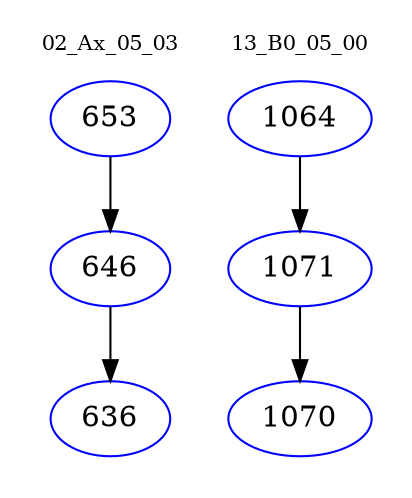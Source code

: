digraph{
subgraph cluster_0 {
color = white
label = "02_Ax_05_03";
fontsize=10;
T0_653 [label="653", color="blue"]
T0_653 -> T0_646 [color="black"]
T0_646 [label="646", color="blue"]
T0_646 -> T0_636 [color="black"]
T0_636 [label="636", color="blue"]
}
subgraph cluster_1 {
color = white
label = "13_B0_05_00";
fontsize=10;
T1_1064 [label="1064", color="blue"]
T1_1064 -> T1_1071 [color="black"]
T1_1071 [label="1071", color="blue"]
T1_1071 -> T1_1070 [color="black"]
T1_1070 [label="1070", color="blue"]
}
}
